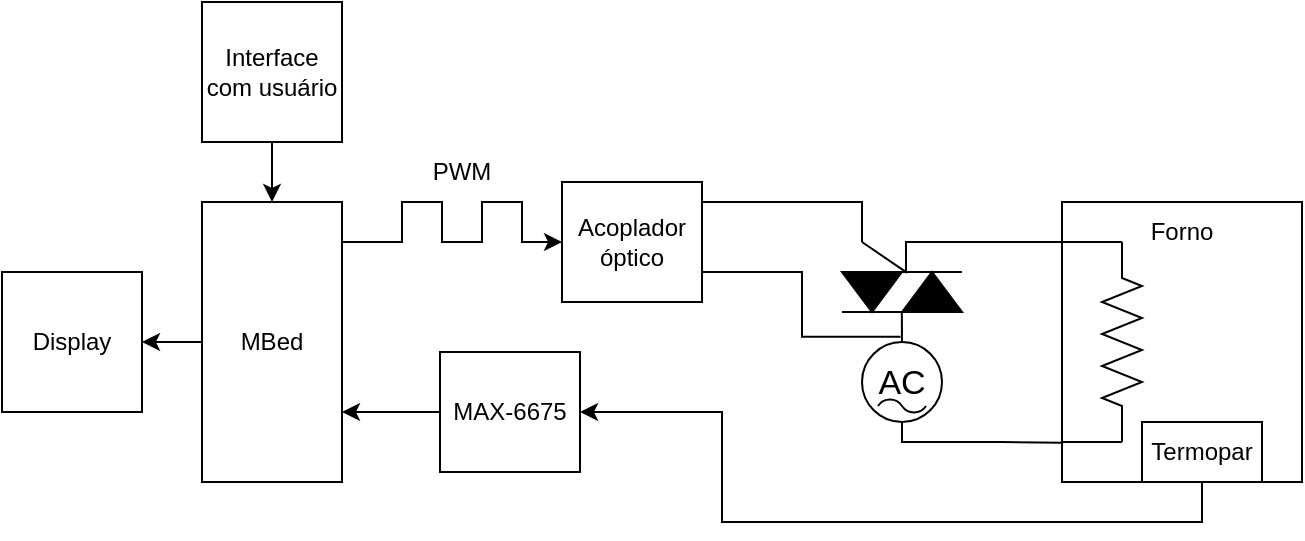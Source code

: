 <mxfile version="20.6.0" type="device"><diagram id="n3AvuHu21l3Tu0OVksek" name="Página-1"><mxGraphModel dx="942" dy="614" grid="1" gridSize="10" guides="1" tooltips="1" connect="1" arrows="1" fold="1" page="1" pageScale="1" pageWidth="827" pageHeight="1169" math="0" shadow="0"><root><mxCell id="0"/><mxCell id="1" parent="0"/><mxCell id="XPrVuixfkpbm4a1xKp0o-10" style="edgeStyle=orthogonalEdgeStyle;rounded=0;orthogonalLoop=1;jettySize=auto;html=1;exitX=1;exitY=0.25;exitDx=0;exitDy=0;" parent="1" source="XPrVuixfkpbm4a1xKp0o-1" edge="1"><mxGeometry relative="1" as="geometry"><mxPoint x="370" y="230" as="targetPoint"/><Array as="points"><mxPoint x="290" y="230"/><mxPoint x="290" y="210"/><mxPoint x="310" y="210"/><mxPoint x="310" y="230"/><mxPoint x="330" y="230"/><mxPoint x="330" y="210"/><mxPoint x="350" y="210"/></Array></mxGeometry></mxCell><mxCell id="XPrVuixfkpbm4a1xKp0o-1" value="MBed" style="rounded=0;whiteSpace=wrap;html=1;" parent="1" vertex="1"><mxGeometry x="190" y="210" width="70" height="140" as="geometry"/></mxCell><mxCell id="XPrVuixfkpbm4a1xKp0o-3" style="edgeStyle=orthogonalEdgeStyle;rounded=0;orthogonalLoop=1;jettySize=auto;html=1;exitX=0.5;exitY=1;exitDx=0;exitDy=0;" parent="1" source="XPrVuixfkpbm4a1xKp0o-2" target="XPrVuixfkpbm4a1xKp0o-1" edge="1"><mxGeometry relative="1" as="geometry"/></mxCell><mxCell id="XPrVuixfkpbm4a1xKp0o-2" value="Interface com usuário" style="rounded=0;whiteSpace=wrap;html=1;" parent="1" vertex="1"><mxGeometry x="190" y="110" width="70" height="70" as="geometry"/></mxCell><mxCell id="XPrVuixfkpbm4a1xKp0o-5" style="edgeStyle=orthogonalEdgeStyle;rounded=0;orthogonalLoop=1;jettySize=auto;html=1;exitX=1;exitY=0.5;exitDx=0;exitDy=0;entryX=0;entryY=0.5;entryDx=0;entryDy=0;startArrow=classic;startFill=1;endArrow=none;endFill=0;" parent="1" source="XPrVuixfkpbm4a1xKp0o-4" target="XPrVuixfkpbm4a1xKp0o-1" edge="1"><mxGeometry relative="1" as="geometry"/></mxCell><mxCell id="XPrVuixfkpbm4a1xKp0o-4" value="Display" style="rounded=0;whiteSpace=wrap;html=1;" parent="1" vertex="1"><mxGeometry x="90" y="245" width="70" height="70" as="geometry"/></mxCell><mxCell id="ic3nCuY9aZdiL11fyDpj-5" style="edgeStyle=orthogonalEdgeStyle;rounded=0;orthogonalLoop=1;jettySize=auto;html=1;exitX=1;exitY=0.25;exitDx=0;exitDy=0;fontSize=7;fontColor=#FF0000;endArrow=none;endFill=0;" parent="1" source="XPrVuixfkpbm4a1xKp0o-11" edge="1"><mxGeometry relative="1" as="geometry"><mxPoint x="520" y="230" as="targetPoint"/><Array as="points"><mxPoint x="440" y="210"/><mxPoint x="520" y="210"/></Array></mxGeometry></mxCell><mxCell id="ic3nCuY9aZdiL11fyDpj-6" style="edgeStyle=orthogonalEdgeStyle;rounded=0;orthogonalLoop=1;jettySize=auto;html=1;exitX=1;exitY=0.75;exitDx=0;exitDy=0;entryX=0.488;entryY=-0.087;entryDx=0;entryDy=0;entryPerimeter=0;fontSize=7;fontColor=#FF0000;endArrow=none;endFill=0;" parent="1" source="XPrVuixfkpbm4a1xKp0o-11" target="XPrVuixfkpbm4a1xKp0o-55" edge="1"><mxGeometry relative="1" as="geometry"><Array as="points"><mxPoint x="490" y="245"/><mxPoint x="490" y="277"/></Array></mxGeometry></mxCell><mxCell id="XPrVuixfkpbm4a1xKp0o-11" value="Acoplador óptico" style="rounded=0;whiteSpace=wrap;html=1;" parent="1" vertex="1"><mxGeometry x="370" y="200" width="70" height="60" as="geometry"/></mxCell><mxCell id="XPrVuixfkpbm4a1xKp0o-12" value="PWM" style="text;html=1;strokeColor=none;fillColor=none;align=center;verticalAlign=middle;whiteSpace=wrap;rounded=0;" parent="1" vertex="1"><mxGeometry x="290" y="180" width="60" height="30" as="geometry"/></mxCell><mxCell id="XPrVuixfkpbm4a1xKp0o-13" value="" style="rounded=0;whiteSpace=wrap;html=1;align=center;" parent="1" vertex="1"><mxGeometry x="620" y="210" width="120" height="140" as="geometry"/></mxCell><mxCell id="XPrVuixfkpbm4a1xKp0o-16" value="Forno" style="text;html=1;strokeColor=none;fillColor=none;align=center;verticalAlign=middle;whiteSpace=wrap;rounded=0;" parent="1" vertex="1"><mxGeometry x="650" y="210" width="60" height="30" as="geometry"/></mxCell><mxCell id="XPrVuixfkpbm4a1xKp0o-22" style="edgeStyle=orthogonalEdgeStyle;rounded=0;orthogonalLoop=1;jettySize=auto;html=1;exitX=1;exitY=0.5;exitDx=0;exitDy=0;exitPerimeter=0;endArrow=none;endFill=0;" parent="1" source="XPrVuixfkpbm4a1xKp0o-17" edge="1"><mxGeometry relative="1" as="geometry"><mxPoint x="620" y="330" as="targetPoint"/><Array as="points"><mxPoint x="635" y="330"/></Array></mxGeometry></mxCell><mxCell id="XPrVuixfkpbm4a1xKp0o-24" style="edgeStyle=orthogonalEdgeStyle;rounded=0;orthogonalLoop=1;jettySize=auto;html=1;exitX=0;exitY=0.5;exitDx=0;exitDy=0;exitPerimeter=0;endArrow=none;endFill=0;entryX=0.707;entryY=0.067;entryDx=0;entryDy=0;entryPerimeter=0;" parent="1" source="XPrVuixfkpbm4a1xKp0o-17" target="XPrVuixfkpbm4a1xKp0o-40" edge="1"><mxGeometry relative="1" as="geometry"><mxPoint x="620" y="230" as="targetPoint"/><Array as="points"><mxPoint x="542" y="230"/></Array></mxGeometry></mxCell><mxCell id="XPrVuixfkpbm4a1xKp0o-17" value="" style="pointerEvents=1;verticalLabelPosition=bottom;shadow=0;dashed=0;align=center;html=1;verticalAlign=top;shape=mxgraph.electrical.resistors.resistor_2;rotation=90;" parent="1" vertex="1"><mxGeometry x="600" y="270" width="100" height="20" as="geometry"/></mxCell><mxCell id="ic3nCuY9aZdiL11fyDpj-2" style="edgeStyle=orthogonalEdgeStyle;rounded=0;orthogonalLoop=1;jettySize=auto;html=1;exitX=0.5;exitY=1;exitDx=0;exitDy=0;entryX=1;entryY=0.5;entryDx=0;entryDy=0;fontSize=7;fontColor=#FF0000;" parent="1" source="XPrVuixfkpbm4a1xKp0o-28" target="ic3nCuY9aZdiL11fyDpj-1" edge="1"><mxGeometry relative="1" as="geometry"><Array as="points"><mxPoint x="690" y="370"/><mxPoint x="450" y="370"/><mxPoint x="450" y="315"/></Array></mxGeometry></mxCell><mxCell id="XPrVuixfkpbm4a1xKp0o-28" value="Termopar" style="rounded=0;whiteSpace=wrap;html=1;" parent="1" vertex="1"><mxGeometry x="660" y="320" width="60" height="30" as="geometry"/></mxCell><mxCell id="XPrVuixfkpbm4a1xKp0o-40" value="" style="pointerEvents=1;fillColor=strokeColor;verticalLabelPosition=bottom;shadow=0;dashed=0;align=center;html=1;verticalAlign=top;shape=stencil(pVTbjsIgEP0aXjcVsu6zQfc/sB23Eyk0gLe/F5kapd12u5r0Zc4h50KGMiF9rVpgvFC+hTIwsWacH5VDtdUR5pGpCVwWNBrVACFrtFV3xgdn93DCKnSn0dTgMBB7ImxRJAmxYcUqordPyNIaE43RGp8xT3wUV2hC5o2GpNvo0kAAR3CX8ZxNl276+KSZ8e//WNlDmOG1mOclZETGOgu5VeX+x9mDqX5N2Krb/Q6IO93YIzwSiV79qfJ3BY3mSeErVxAvSPRCLGdJlNp6+PNU3vaVqLlCr+379zWv7GSI6R5pmQY7kdCRRRJyZx1MbNgOtabHPLa8A4GE0m8kAVc=);rotation=-90;" parent="1" vertex="1"><mxGeometry x="530" y="240" width="50" height="30" as="geometry"/></mxCell><mxCell id="XPrVuixfkpbm4a1xKp0o-41" value="" style="pointerEvents=1;fillColor=strokeColor;verticalLabelPosition=bottom;shadow=0;dashed=0;align=center;html=1;verticalAlign=top;shape=stencil(pVTbjsIgEP0aXjcVsu6zQfc/sB23Eyk0gLe/F5kapd12u5r0Zc4h50KGMiF9rVpgvFC+hTIwsWacH5VDtdUR5pGpCVwWNBrVACFrtFV3xgdn93DCKnSn0dTgMBB7ImxRJAmxYcUqordPyNIaE43RGp8xT3wUV2hC5o2GpNvo0kAAR3CX8ZxNl276+KSZ8e//WNlDmOG1mOclZETGOgu5VeX+x9mDqX5N2Krb/Q6IO93YIzwSiV79qfJ3BY3mSeErVxAvSPRCLGdJlNp6+PNU3vaVqLlCr+379zWv7GSI6R5pmQY7kdCRRRJyZx1MbNgOtabHPLa8A4GE0m8kAVc=);rotation=90;" parent="1" vertex="1"><mxGeometry x="500" y="240" width="50" height="30" as="geometry"/></mxCell><mxCell id="XPrVuixfkpbm4a1xKp0o-42" value="" style="endArrow=none;html=1;rounded=0;fillColor=default;entryX=0.691;entryY=0.087;entryDx=0;entryDy=0;entryPerimeter=0;" parent="1" target="XPrVuixfkpbm4a1xKp0o-40" edge="1"><mxGeometry width="50" height="50" relative="1" as="geometry"><mxPoint x="520" y="230" as="sourcePoint"/><mxPoint x="567.5" y="230" as="targetPoint"/></mxGeometry></mxCell><mxCell id="XPrVuixfkpbm4a1xKp0o-49" style="edgeStyle=orthogonalEdgeStyle;rounded=0;orthogonalLoop=1;jettySize=auto;html=1;exitX=0.5;exitY=0;exitDx=0;exitDy=0;entryX=0.702;entryY=0.003;entryDx=0;entryDy=0;entryPerimeter=0;strokeWidth=1;startArrow=none;startFill=0;endArrow=none;endFill=0;endSize=3;fillColor=default;" parent="1" target="XPrVuixfkpbm4a1xKp0o-41" edge="1"><mxGeometry relative="1" as="geometry"><mxPoint x="540" y="280" as="sourcePoint"/></mxGeometry></mxCell><mxCell id="XPrVuixfkpbm4a1xKp0o-50" style="edgeStyle=orthogonalEdgeStyle;rounded=0;orthogonalLoop=1;jettySize=auto;html=1;exitX=0.5;exitY=1;exitDx=0;exitDy=0;entryX=0;entryY=0.86;entryDx=0;entryDy=0;entryPerimeter=0;strokeWidth=1;startArrow=none;startFill=0;endArrow=none;endFill=0;endSize=3;fillColor=default;" parent="1" target="XPrVuixfkpbm4a1xKp0o-13" edge="1"><mxGeometry relative="1" as="geometry"><mxPoint x="540" y="320" as="sourcePoint"/><Array as="points"><mxPoint x="540" y="330"/><mxPoint x="590" y="330"/></Array></mxGeometry></mxCell><mxCell id="XPrVuixfkpbm4a1xKp0o-54" value="" style="dashed=0;outlineConnect=0;align=center;html=1;shape=mxgraph.pid.engines.generator_(ac);fontSize=45;fillColor=none;" parent="1" vertex="1"><mxGeometry x="520" y="280" width="40" height="40" as="geometry"/></mxCell><mxCell id="XPrVuixfkpbm4a1xKp0o-55" value="&lt;font style=&quot;font-size: 17px;&quot;&gt;AC&lt;/font&gt;" style="text;html=1;strokeColor=none;fillColor=none;align=center;verticalAlign=middle;whiteSpace=wrap;rounded=0;fontSize=32;" parent="1" vertex="1"><mxGeometry x="510" y="280" width="60" height="30" as="geometry"/></mxCell><mxCell id="ic3nCuY9aZdiL11fyDpj-4" style="edgeStyle=orthogonalEdgeStyle;rounded=0;orthogonalLoop=1;jettySize=auto;html=1;exitX=0;exitY=0.5;exitDx=0;exitDy=0;entryX=1;entryY=0.75;entryDx=0;entryDy=0;fontSize=7;fontColor=#FF0000;" parent="1" source="ic3nCuY9aZdiL11fyDpj-1" target="XPrVuixfkpbm4a1xKp0o-1" edge="1"><mxGeometry relative="1" as="geometry"/></mxCell><mxCell id="ic3nCuY9aZdiL11fyDpj-1" value="MAX-6675" style="rounded=0;whiteSpace=wrap;html=1;" parent="1" vertex="1"><mxGeometry x="309" y="285" width="70" height="60" as="geometry"/></mxCell></root></mxGraphModel></diagram></mxfile>